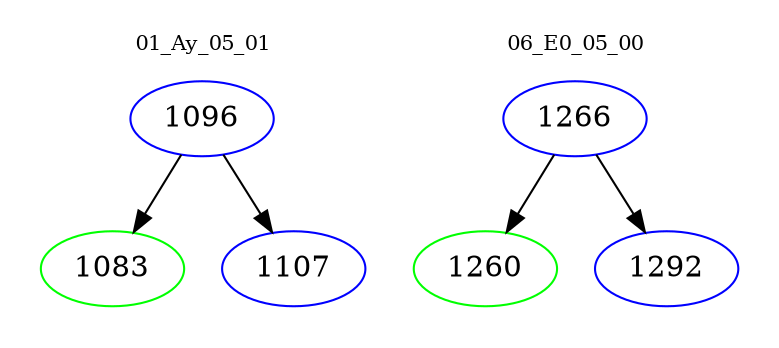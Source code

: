 digraph{
subgraph cluster_0 {
color = white
label = "01_Ay_05_01";
fontsize=10;
T0_1096 [label="1096", color="blue"]
T0_1096 -> T0_1083 [color="black"]
T0_1083 [label="1083", color="green"]
T0_1096 -> T0_1107 [color="black"]
T0_1107 [label="1107", color="blue"]
}
subgraph cluster_1 {
color = white
label = "06_E0_05_00";
fontsize=10;
T1_1266 [label="1266", color="blue"]
T1_1266 -> T1_1260 [color="black"]
T1_1260 [label="1260", color="green"]
T1_1266 -> T1_1292 [color="black"]
T1_1292 [label="1292", color="blue"]
}
}
